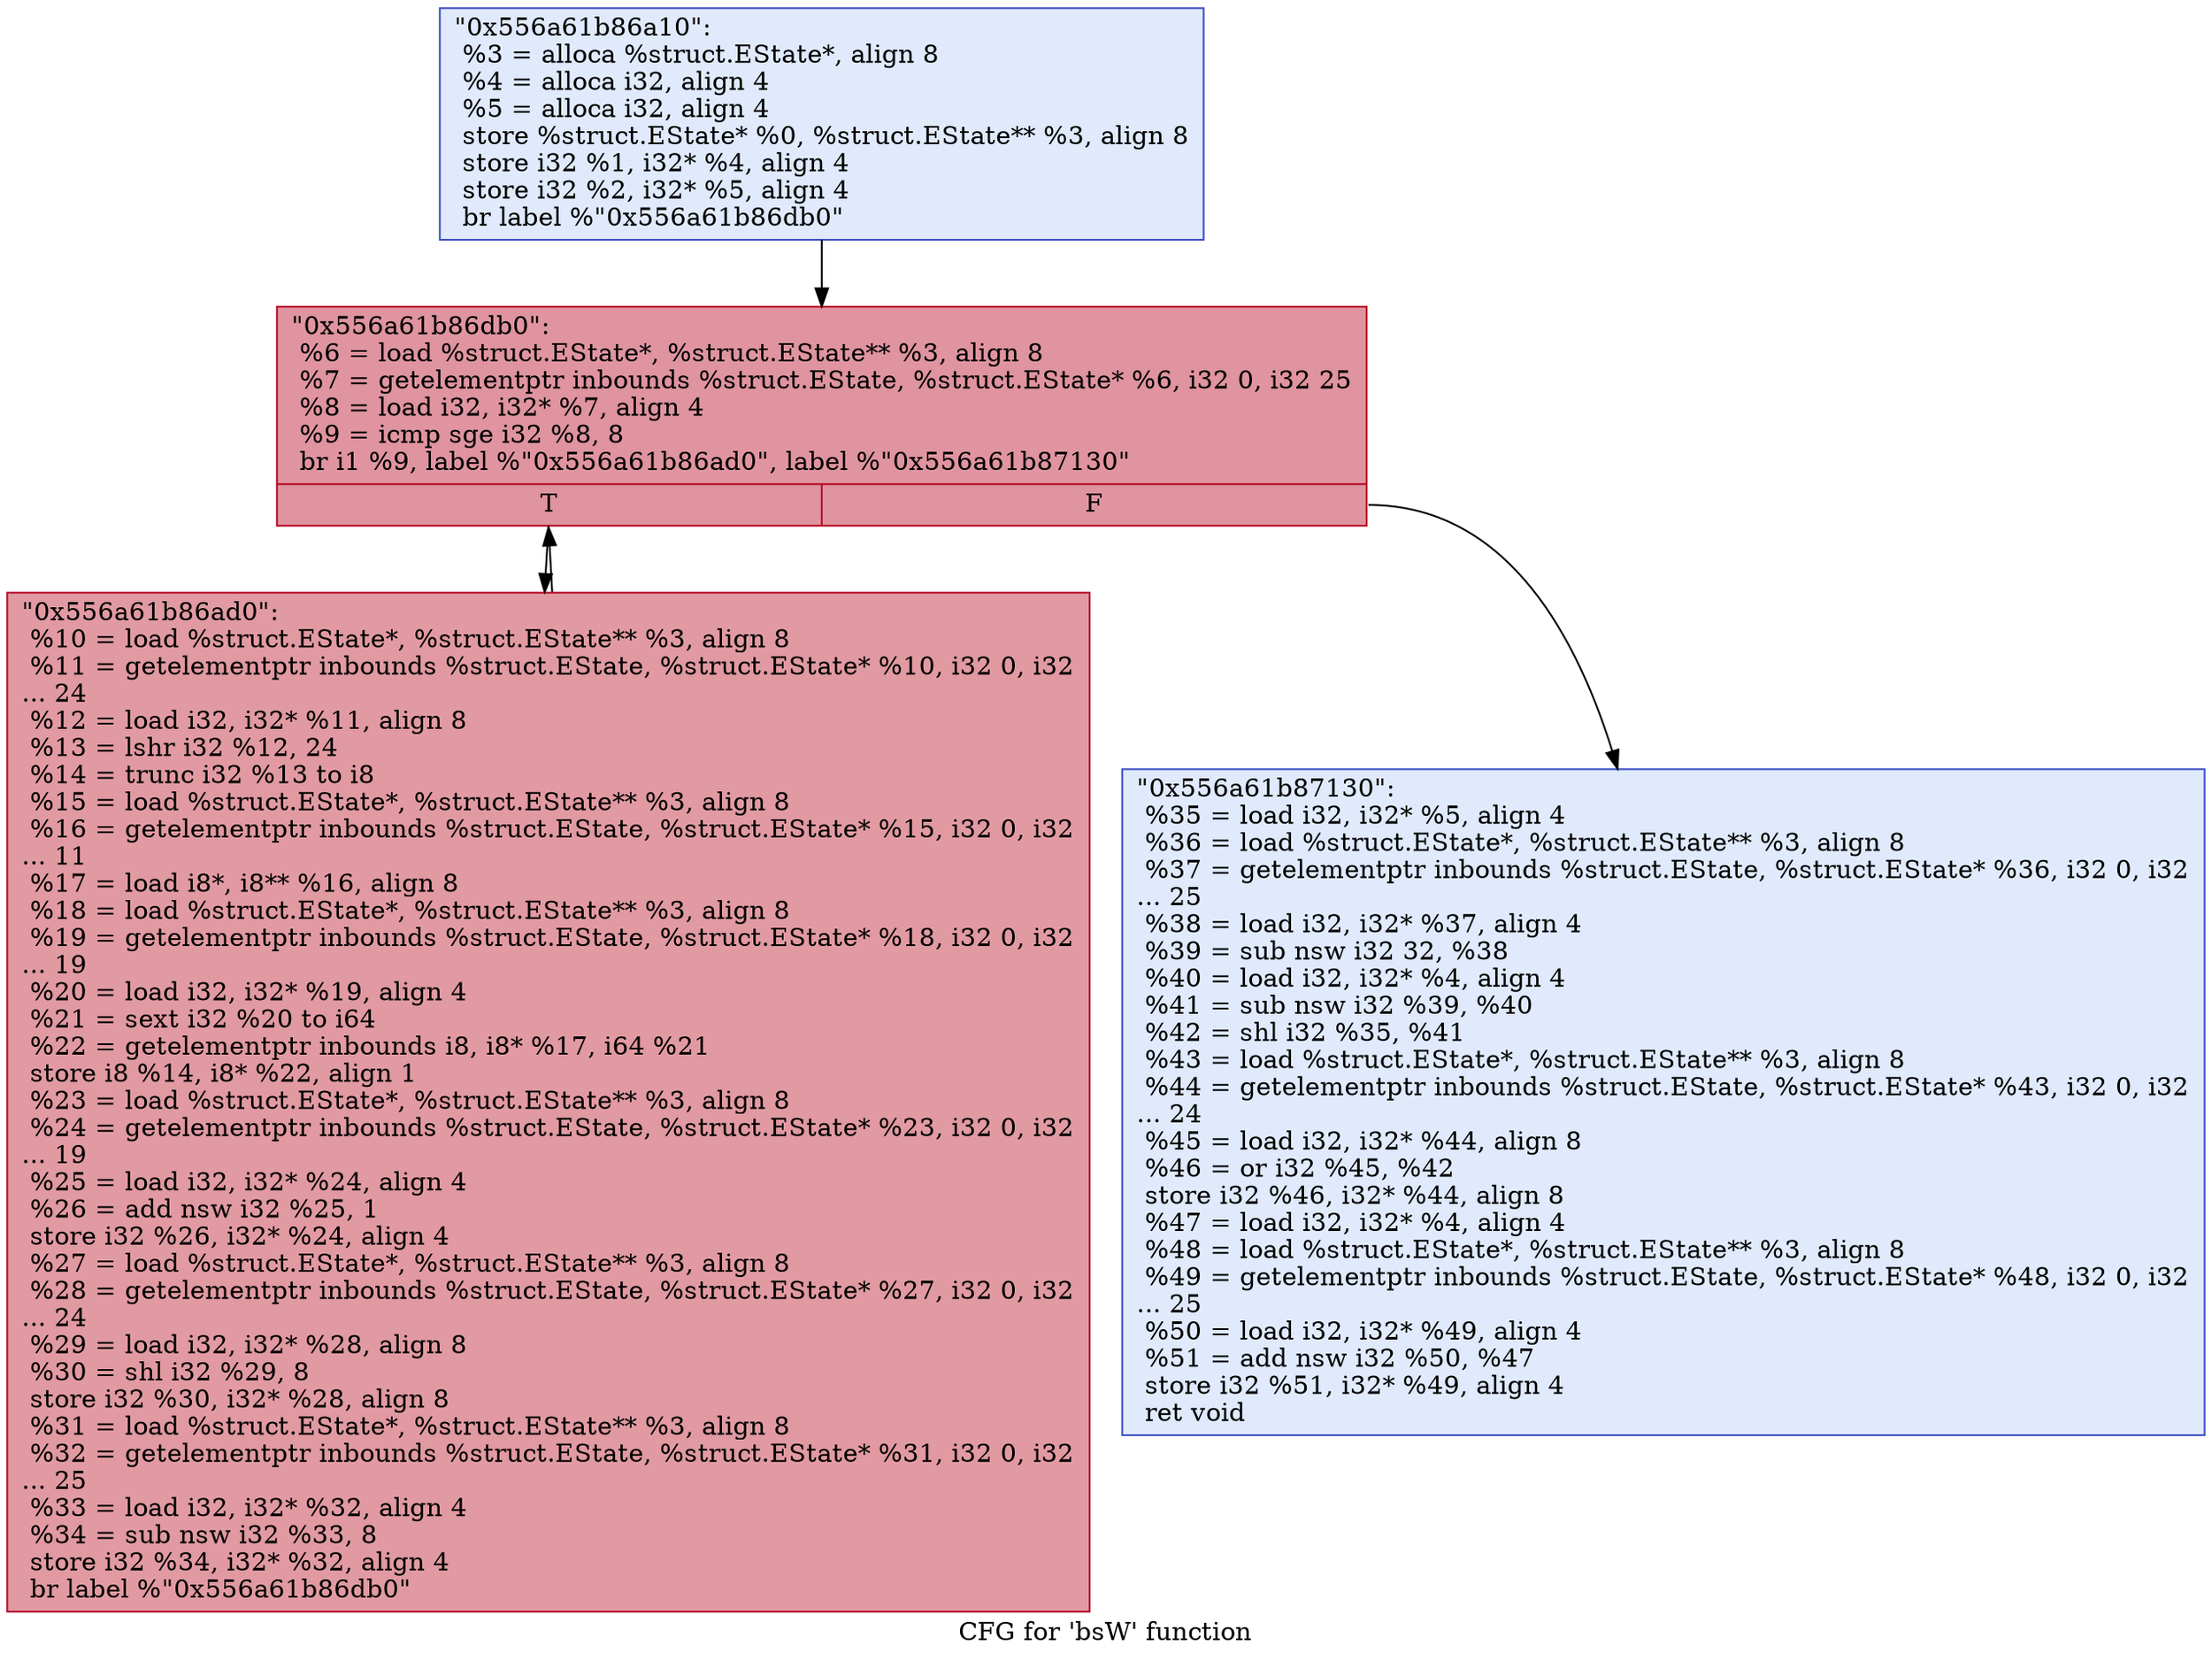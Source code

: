 digraph "CFG for 'bsW' function" {
	label="CFG for 'bsW' function";

	Node0x556a61b86a10 [shape=record,color="#3d50c3ff", style=filled, fillcolor="#b9d0f970",label="{\"0x556a61b86a10\":\l  %3 = alloca %struct.EState*, align 8\l  %4 = alloca i32, align 4\l  %5 = alloca i32, align 4\l  store %struct.EState* %0, %struct.EState** %3, align 8\l  store i32 %1, i32* %4, align 4\l  store i32 %2, i32* %5, align 4\l  br label %\"0x556a61b86db0\"\l}"];
	Node0x556a61b86a10 -> Node0x556a61b86db0;
	Node0x556a61b86db0 [shape=record,color="#b70d28ff", style=filled, fillcolor="#b70d2870",label="{\"0x556a61b86db0\":                                 \l  %6 = load %struct.EState*, %struct.EState** %3, align 8\l  %7 = getelementptr inbounds %struct.EState, %struct.EState* %6, i32 0, i32 25\l  %8 = load i32, i32* %7, align 4\l  %9 = icmp sge i32 %8, 8\l  br i1 %9, label %\"0x556a61b86ad0\", label %\"0x556a61b87130\"\l|{<s0>T|<s1>F}}"];
	Node0x556a61b86db0:s0 -> Node0x556a61b86ad0;
	Node0x556a61b86db0:s1 -> Node0x556a61b87130;
	Node0x556a61b86ad0 [shape=record,color="#b70d28ff", style=filled, fillcolor="#bb1b2c70",label="{\"0x556a61b86ad0\":                                 \l  %10 = load %struct.EState*, %struct.EState** %3, align 8\l  %11 = getelementptr inbounds %struct.EState, %struct.EState* %10, i32 0, i32\l... 24\l  %12 = load i32, i32* %11, align 8\l  %13 = lshr i32 %12, 24\l  %14 = trunc i32 %13 to i8\l  %15 = load %struct.EState*, %struct.EState** %3, align 8\l  %16 = getelementptr inbounds %struct.EState, %struct.EState* %15, i32 0, i32\l... 11\l  %17 = load i8*, i8** %16, align 8\l  %18 = load %struct.EState*, %struct.EState** %3, align 8\l  %19 = getelementptr inbounds %struct.EState, %struct.EState* %18, i32 0, i32\l... 19\l  %20 = load i32, i32* %19, align 4\l  %21 = sext i32 %20 to i64\l  %22 = getelementptr inbounds i8, i8* %17, i64 %21\l  store i8 %14, i8* %22, align 1\l  %23 = load %struct.EState*, %struct.EState** %3, align 8\l  %24 = getelementptr inbounds %struct.EState, %struct.EState* %23, i32 0, i32\l... 19\l  %25 = load i32, i32* %24, align 4\l  %26 = add nsw i32 %25, 1\l  store i32 %26, i32* %24, align 4\l  %27 = load %struct.EState*, %struct.EState** %3, align 8\l  %28 = getelementptr inbounds %struct.EState, %struct.EState* %27, i32 0, i32\l... 24\l  %29 = load i32, i32* %28, align 8\l  %30 = shl i32 %29, 8\l  store i32 %30, i32* %28, align 8\l  %31 = load %struct.EState*, %struct.EState** %3, align 8\l  %32 = getelementptr inbounds %struct.EState, %struct.EState* %31, i32 0, i32\l... 25\l  %33 = load i32, i32* %32, align 4\l  %34 = sub nsw i32 %33, 8\l  store i32 %34, i32* %32, align 4\l  br label %\"0x556a61b86db0\"\l}"];
	Node0x556a61b86ad0 -> Node0x556a61b86db0;
	Node0x556a61b87130 [shape=record,color="#3d50c3ff", style=filled, fillcolor="#b9d0f970",label="{\"0x556a61b87130\":                                 \l  %35 = load i32, i32* %5, align 4\l  %36 = load %struct.EState*, %struct.EState** %3, align 8\l  %37 = getelementptr inbounds %struct.EState, %struct.EState* %36, i32 0, i32\l... 25\l  %38 = load i32, i32* %37, align 4\l  %39 = sub nsw i32 32, %38\l  %40 = load i32, i32* %4, align 4\l  %41 = sub nsw i32 %39, %40\l  %42 = shl i32 %35, %41\l  %43 = load %struct.EState*, %struct.EState** %3, align 8\l  %44 = getelementptr inbounds %struct.EState, %struct.EState* %43, i32 0, i32\l... 24\l  %45 = load i32, i32* %44, align 8\l  %46 = or i32 %45, %42\l  store i32 %46, i32* %44, align 8\l  %47 = load i32, i32* %4, align 4\l  %48 = load %struct.EState*, %struct.EState** %3, align 8\l  %49 = getelementptr inbounds %struct.EState, %struct.EState* %48, i32 0, i32\l... 25\l  %50 = load i32, i32* %49, align 4\l  %51 = add nsw i32 %50, %47\l  store i32 %51, i32* %49, align 4\l  ret void\l}"];
}
